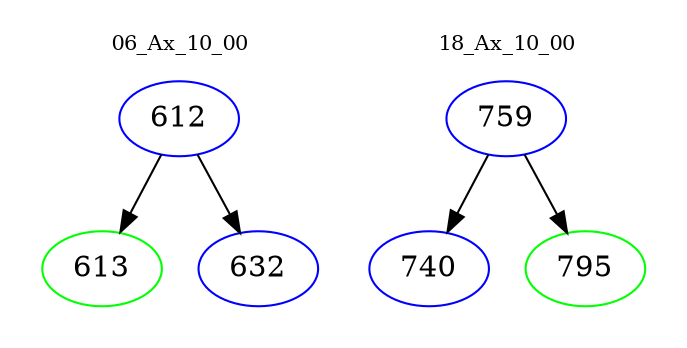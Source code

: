 digraph{
subgraph cluster_0 {
color = white
label = "06_Ax_10_00";
fontsize=10;
T0_612 [label="612", color="blue"]
T0_612 -> T0_613 [color="black"]
T0_613 [label="613", color="green"]
T0_612 -> T0_632 [color="black"]
T0_632 [label="632", color="blue"]
}
subgraph cluster_1 {
color = white
label = "18_Ax_10_00";
fontsize=10;
T1_759 [label="759", color="blue"]
T1_759 -> T1_740 [color="black"]
T1_740 [label="740", color="blue"]
T1_759 -> T1_795 [color="black"]
T1_795 [label="795", color="green"]
}
}
